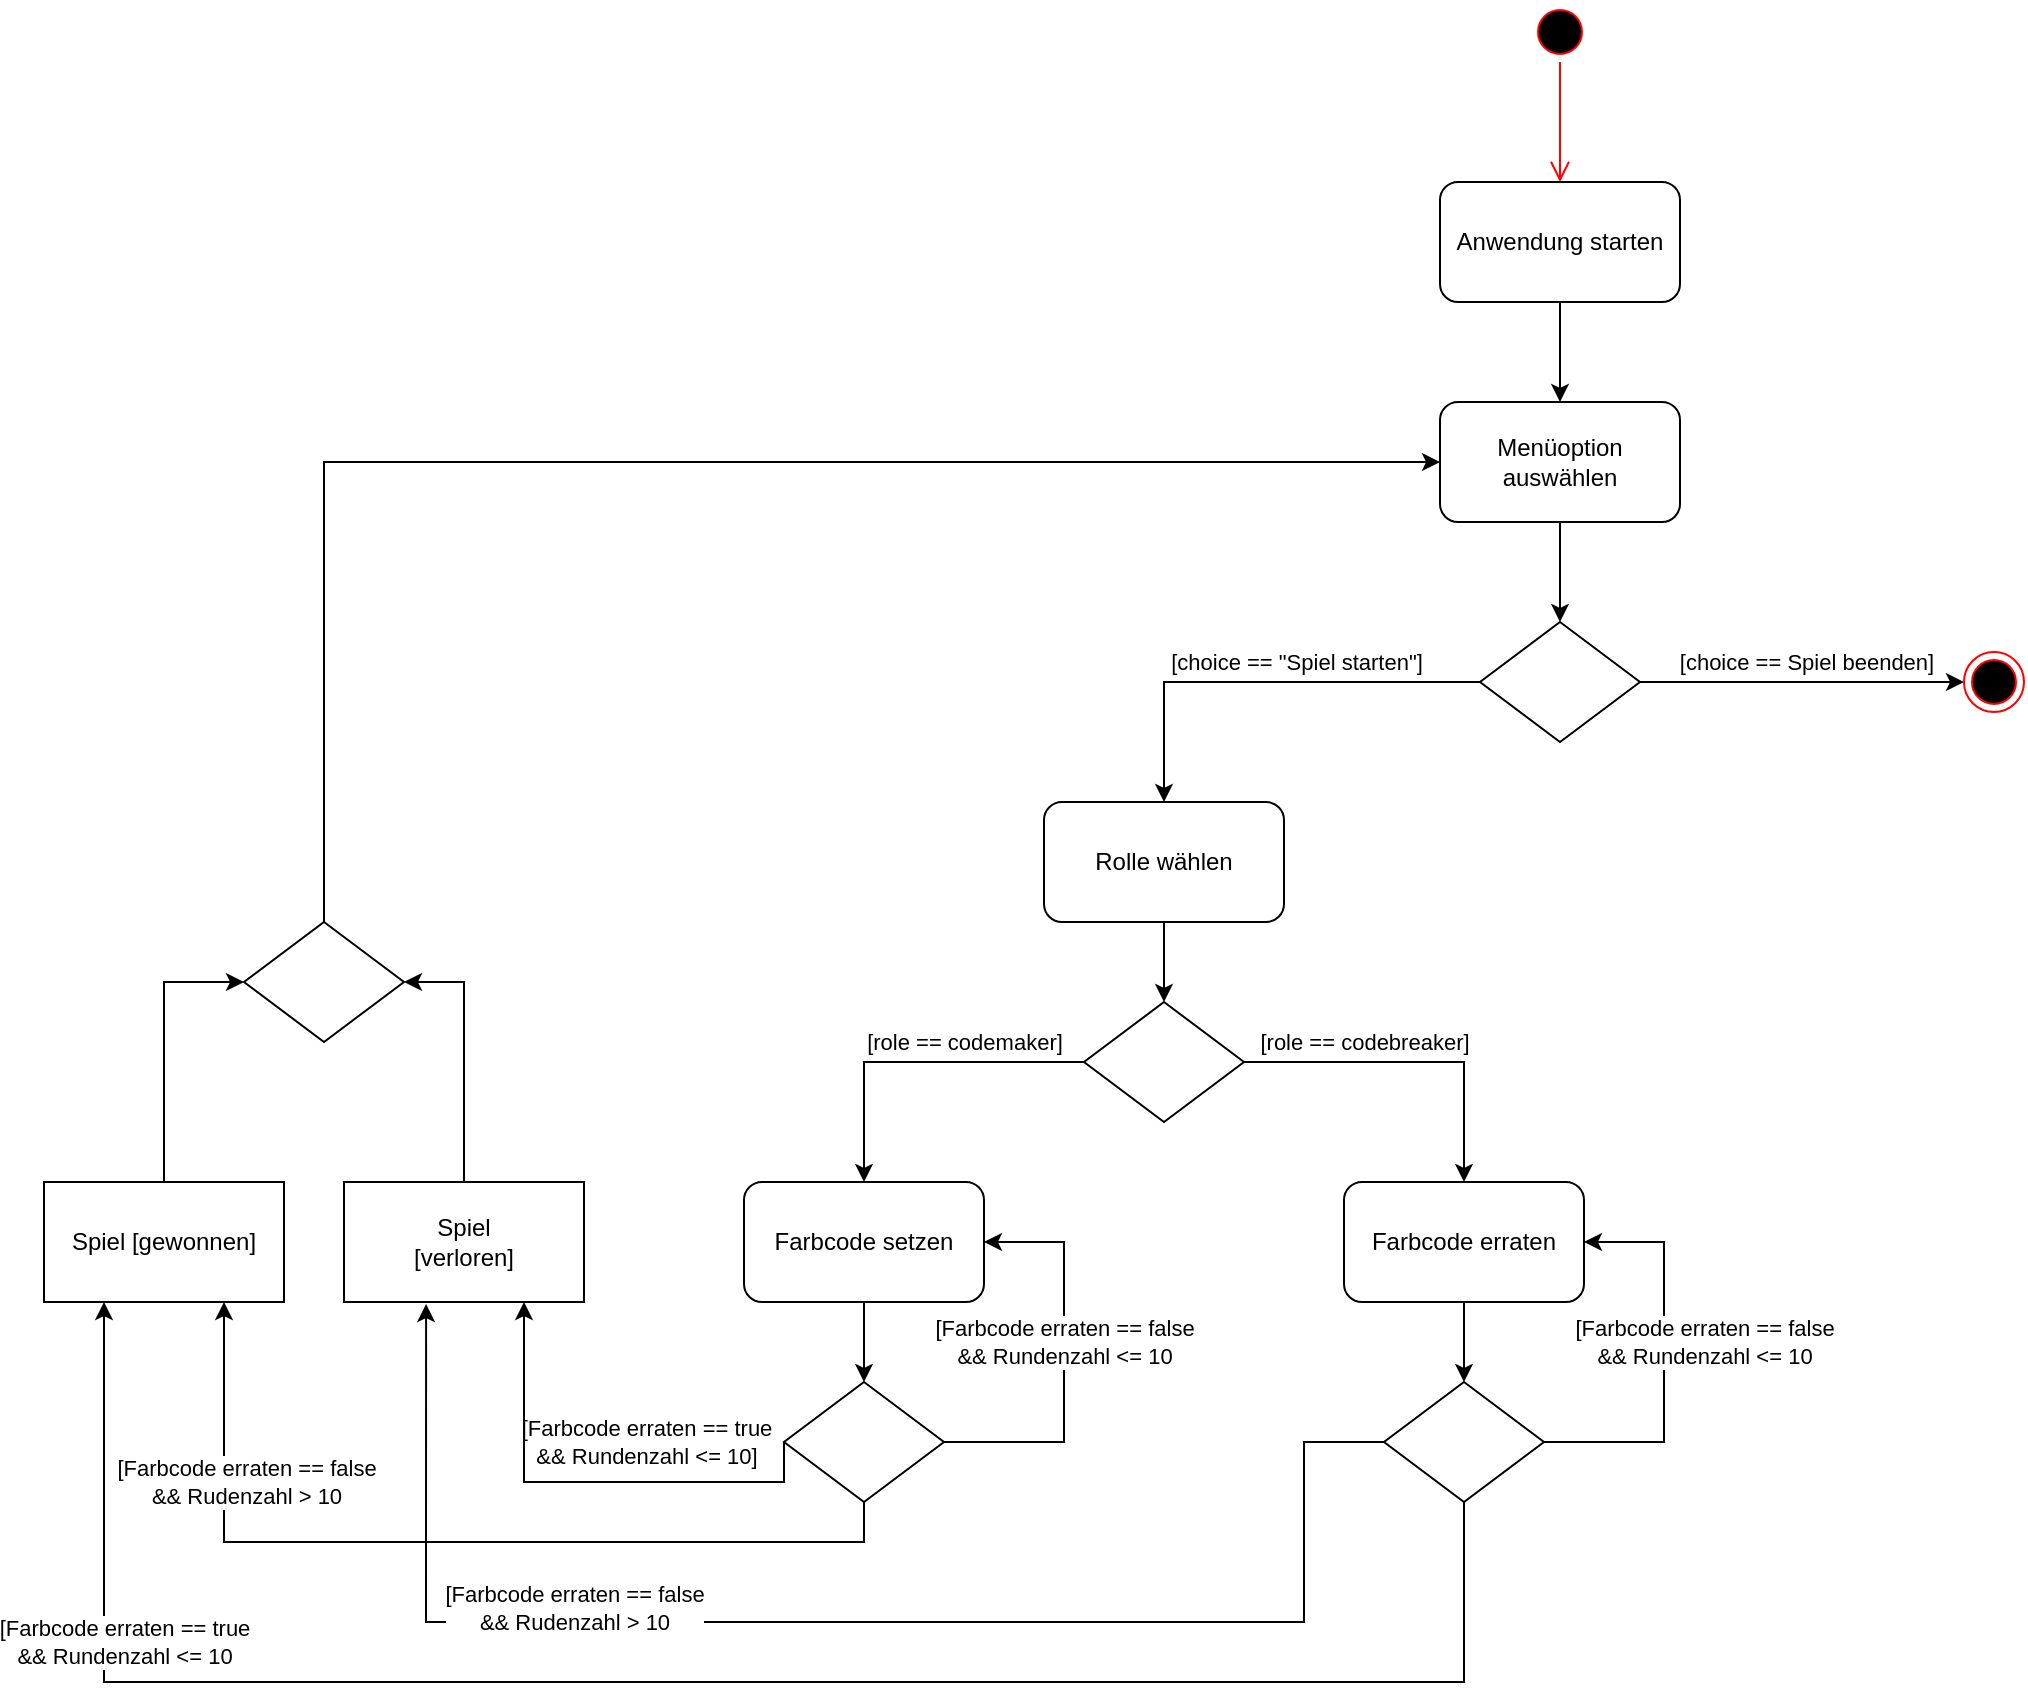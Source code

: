 <mxfile version="21.3.3" type="device">
  <diagram name="Page-1" id="C5HD7RrzjU2cgvFhT7br">
    <mxGraphModel dx="2073" dy="761" grid="1" gridSize="10" guides="1" tooltips="1" connect="1" arrows="1" fold="1" page="1" pageScale="1" pageWidth="850" pageHeight="1100" math="0" shadow="0">
      <root>
        <mxCell id="0" />
        <mxCell id="1" parent="0" />
        <mxCell id="6mnyKnMKoBdTDlpZ-iiz-47" style="edgeStyle=orthogonalEdgeStyle;rounded=0;orthogonalLoop=1;jettySize=auto;html=1;exitX=0.5;exitY=1;exitDx=0;exitDy=0;entryX=0.75;entryY=1;entryDx=0;entryDy=0;" parent="1" source="6mnyKnMKoBdTDlpZ-iiz-39" target="6mnyKnMKoBdTDlpZ-iiz-45" edge="1">
          <mxGeometry relative="1" as="geometry" />
        </mxCell>
        <mxCell id="6mnyKnMKoBdTDlpZ-iiz-49" value="&lt;div&gt;[Farbcode erraten == true&lt;/div&gt;&lt;div&gt;&amp;amp;&amp;amp; Rundenzahl &amp;lt;= 10]&lt;br&gt;&lt;/div&gt;" style="edgeLabel;html=1;align=center;verticalAlign=middle;resizable=0;points=[];" parent="6mnyKnMKoBdTDlpZ-iiz-47" vertex="1" connectable="0">
          <mxGeometry x="0.025" y="-1" relative="1" as="geometry">
            <mxPoint x="106" y="-49" as="offset" />
          </mxGeometry>
        </mxCell>
        <mxCell id="6mnyKnMKoBdTDlpZ-iiz-46" style="edgeStyle=orthogonalEdgeStyle;rounded=0;orthogonalLoop=1;jettySize=auto;html=1;exitX=0;exitY=0.5;exitDx=0;exitDy=0;entryX=0.75;entryY=1;entryDx=0;entryDy=0;" parent="1" source="6mnyKnMKoBdTDlpZ-iiz-39" target="6mnyKnMKoBdTDlpZ-iiz-44" edge="1">
          <mxGeometry relative="1" as="geometry">
            <Array as="points">
              <mxPoint x="20" y="870" />
              <mxPoint x="-110" y="870" />
            </Array>
          </mxGeometry>
        </mxCell>
        <mxCell id="6mnyKnMKoBdTDlpZ-iiz-48" value="&lt;div&gt;[Farbcode erraten == false &lt;br&gt;&lt;/div&gt;&lt;div&gt;&amp;amp;&amp;amp; Rudenzahl &amp;gt; 10&lt;br&gt;&lt;/div&gt;" style="edgeLabel;html=1;align=center;verticalAlign=middle;resizable=0;points=[];" parent="6mnyKnMKoBdTDlpZ-iiz-46" vertex="1" connectable="0">
          <mxGeometry x="-0.096" y="-2" relative="1" as="geometry">
            <mxPoint x="-181" y="2" as="offset" />
          </mxGeometry>
        </mxCell>
        <mxCell id="6mnyKnMKoBdTDlpZ-iiz-1" value="" style="ellipse;html=1;shape=startState;fillColor=#000000;strokeColor=#ff0000;" parent="1" vertex="1">
          <mxGeometry x="393" y="130" width="30" height="30" as="geometry" />
        </mxCell>
        <mxCell id="6mnyKnMKoBdTDlpZ-iiz-2" value="" style="edgeStyle=orthogonalEdgeStyle;html=1;verticalAlign=bottom;endArrow=open;endSize=8;strokeColor=#ff0000;rounded=0;entryX=0.5;entryY=0;entryDx=0;entryDy=0;" parent="1" source="6mnyKnMKoBdTDlpZ-iiz-1" target="6mnyKnMKoBdTDlpZ-iiz-4" edge="1">
          <mxGeometry relative="1" as="geometry">
            <mxPoint x="398" y="210" as="targetPoint" />
          </mxGeometry>
        </mxCell>
        <mxCell id="6mnyKnMKoBdTDlpZ-iiz-34" style="edgeStyle=orthogonalEdgeStyle;rounded=0;orthogonalLoop=1;jettySize=auto;html=1;exitX=0.5;exitY=1;exitDx=0;exitDy=0;entryX=0.5;entryY=0;entryDx=0;entryDy=0;" parent="1" source="6mnyKnMKoBdTDlpZ-iiz-4" target="6mnyKnMKoBdTDlpZ-iiz-33" edge="1">
          <mxGeometry relative="1" as="geometry" />
        </mxCell>
        <mxCell id="6mnyKnMKoBdTDlpZ-iiz-4" value="&lt;div&gt;Anwendung starten&lt;/div&gt;" style="rounded=1;whiteSpace=wrap;html=1;" parent="1" vertex="1">
          <mxGeometry x="348" y="220" width="120" height="60" as="geometry" />
        </mxCell>
        <mxCell id="6mnyKnMKoBdTDlpZ-iiz-15" style="edgeStyle=orthogonalEdgeStyle;rounded=0;orthogonalLoop=1;jettySize=auto;html=1;exitX=0;exitY=0.5;exitDx=0;exitDy=0;entryX=0.5;entryY=0;entryDx=0;entryDy=0;" parent="1" source="6mnyKnMKoBdTDlpZ-iiz-7" target="6mnyKnMKoBdTDlpZ-iiz-21" edge="1">
          <mxGeometry relative="1" as="geometry">
            <mxPoint x="210" y="420" as="targetPoint" />
          </mxGeometry>
        </mxCell>
        <mxCell id="6mnyKnMKoBdTDlpZ-iiz-36" value="[choice == &quot;Spiel starten&quot;]" style="edgeLabel;html=1;align=center;verticalAlign=middle;resizable=0;points=[];" parent="6mnyKnMKoBdTDlpZ-iiz-15" vertex="1" connectable="0">
          <mxGeometry x="-0.395" relative="1" as="geometry">
            <mxPoint x="-26" y="-10" as="offset" />
          </mxGeometry>
        </mxCell>
        <mxCell id="6mnyKnMKoBdTDlpZ-iiz-17" style="edgeStyle=orthogonalEdgeStyle;rounded=0;orthogonalLoop=1;jettySize=auto;html=1;exitX=1;exitY=0.5;exitDx=0;exitDy=0;entryX=0;entryY=0.5;entryDx=0;entryDy=0;" parent="1" source="6mnyKnMKoBdTDlpZ-iiz-7" target="6mnyKnMKoBdTDlpZ-iiz-12" edge="1">
          <mxGeometry relative="1" as="geometry">
            <mxPoint x="613" y="520" as="targetPoint" />
          </mxGeometry>
        </mxCell>
        <mxCell id="6mnyKnMKoBdTDlpZ-iiz-37" value="[choice == Spiel beenden]" style="edgeLabel;html=1;align=center;verticalAlign=middle;resizable=0;points=[];" parent="6mnyKnMKoBdTDlpZ-iiz-17" vertex="1" connectable="0">
          <mxGeometry x="-0.535" y="1" relative="1" as="geometry">
            <mxPoint x="45" y="-9" as="offset" />
          </mxGeometry>
        </mxCell>
        <mxCell id="6mnyKnMKoBdTDlpZ-iiz-7" value="" style="rhombus;whiteSpace=wrap;html=1;" parent="1" vertex="1">
          <mxGeometry x="368" y="440" width="80" height="60" as="geometry" />
        </mxCell>
        <mxCell id="6mnyKnMKoBdTDlpZ-iiz-12" value="" style="ellipse;html=1;shape=endState;fillColor=#000000;strokeColor=#ff0000;" parent="1" vertex="1">
          <mxGeometry x="610" y="455" width="30" height="30" as="geometry" />
        </mxCell>
        <mxCell id="6mnyKnMKoBdTDlpZ-iiz-24" style="edgeStyle=orthogonalEdgeStyle;rounded=0;orthogonalLoop=1;jettySize=auto;html=1;exitX=0.5;exitY=1;exitDx=0;exitDy=0;entryX=0.5;entryY=0;entryDx=0;entryDy=0;" parent="1" source="6mnyKnMKoBdTDlpZ-iiz-21" target="6mnyKnMKoBdTDlpZ-iiz-23" edge="1">
          <mxGeometry relative="1" as="geometry" />
        </mxCell>
        <mxCell id="6mnyKnMKoBdTDlpZ-iiz-21" value="&lt;div&gt;Rolle wählen&lt;/div&gt;" style="rounded=1;whiteSpace=wrap;html=1;" parent="1" vertex="1">
          <mxGeometry x="150" y="530" width="120" height="60" as="geometry" />
        </mxCell>
        <mxCell id="6mnyKnMKoBdTDlpZ-iiz-29" style="edgeStyle=orthogonalEdgeStyle;rounded=0;orthogonalLoop=1;jettySize=auto;html=1;exitX=0;exitY=0.5;exitDx=0;exitDy=0;entryX=0.5;entryY=0;entryDx=0;entryDy=0;" parent="1" source="6mnyKnMKoBdTDlpZ-iiz-23" target="6mnyKnMKoBdTDlpZ-iiz-25" edge="1">
          <mxGeometry relative="1" as="geometry" />
        </mxCell>
        <mxCell id="6mnyKnMKoBdTDlpZ-iiz-31" value="[role == codemaker]" style="edgeLabel;html=1;align=center;verticalAlign=middle;resizable=0;points=[];" parent="6mnyKnMKoBdTDlpZ-iiz-29" vertex="1" connectable="0">
          <mxGeometry x="-0.091" y="3" relative="1" as="geometry">
            <mxPoint x="17" y="-13" as="offset" />
          </mxGeometry>
        </mxCell>
        <mxCell id="6mnyKnMKoBdTDlpZ-iiz-30" style="edgeStyle=orthogonalEdgeStyle;rounded=0;orthogonalLoop=1;jettySize=auto;html=1;exitX=1;exitY=0.5;exitDx=0;exitDy=0;" parent="1" source="6mnyKnMKoBdTDlpZ-iiz-23" target="6mnyKnMKoBdTDlpZ-iiz-26" edge="1">
          <mxGeometry relative="1" as="geometry" />
        </mxCell>
        <mxCell id="6mnyKnMKoBdTDlpZ-iiz-32" value="&lt;div&gt;[role == codebreaker]&lt;/div&gt;" style="edgeLabel;html=1;align=center;verticalAlign=middle;resizable=0;points=[];" parent="6mnyKnMKoBdTDlpZ-iiz-30" vertex="1" connectable="0">
          <mxGeometry x="0.091" y="-1" relative="1" as="geometry">
            <mxPoint x="-33" y="-11" as="offset" />
          </mxGeometry>
        </mxCell>
        <mxCell id="6mnyKnMKoBdTDlpZ-iiz-23" value="" style="rhombus;whiteSpace=wrap;html=1;" parent="1" vertex="1">
          <mxGeometry x="170" y="630" width="80" height="60" as="geometry" />
        </mxCell>
        <mxCell id="6mnyKnMKoBdTDlpZ-iiz-40" style="edgeStyle=orthogonalEdgeStyle;rounded=0;orthogonalLoop=1;jettySize=auto;html=1;exitX=0.5;exitY=1;exitDx=0;exitDy=0;entryX=0.5;entryY=0;entryDx=0;entryDy=0;" parent="1" source="6mnyKnMKoBdTDlpZ-iiz-25" target="6mnyKnMKoBdTDlpZ-iiz-39" edge="1">
          <mxGeometry relative="1" as="geometry" />
        </mxCell>
        <mxCell id="6mnyKnMKoBdTDlpZ-iiz-25" value="Farbcode setzen" style="rounded=1;whiteSpace=wrap;html=1;" parent="1" vertex="1">
          <mxGeometry y="720" width="120" height="60" as="geometry" />
        </mxCell>
        <mxCell id="6mnyKnMKoBdTDlpZ-iiz-59" style="edgeStyle=orthogonalEdgeStyle;rounded=0;orthogonalLoop=1;jettySize=auto;html=1;exitX=0.5;exitY=1;exitDx=0;exitDy=0;entryX=0.5;entryY=0;entryDx=0;entryDy=0;" parent="1" source="6mnyKnMKoBdTDlpZ-iiz-26" target="6mnyKnMKoBdTDlpZ-iiz-58" edge="1">
          <mxGeometry relative="1" as="geometry" />
        </mxCell>
        <mxCell id="6mnyKnMKoBdTDlpZ-iiz-26" value="Farbcode erraten" style="rounded=1;whiteSpace=wrap;html=1;" parent="1" vertex="1">
          <mxGeometry x="300" y="720" width="120" height="60" as="geometry" />
        </mxCell>
        <mxCell id="6mnyKnMKoBdTDlpZ-iiz-35" style="edgeStyle=orthogonalEdgeStyle;rounded=0;orthogonalLoop=1;jettySize=auto;html=1;exitX=0.5;exitY=1;exitDx=0;exitDy=0;" parent="1" source="6mnyKnMKoBdTDlpZ-iiz-33" target="6mnyKnMKoBdTDlpZ-iiz-7" edge="1">
          <mxGeometry relative="1" as="geometry" />
        </mxCell>
        <mxCell id="6mnyKnMKoBdTDlpZ-iiz-33" value="Menüoption auswählen" style="rounded=1;whiteSpace=wrap;html=1;" parent="1" vertex="1">
          <mxGeometry x="348" y="330" width="120" height="60" as="geometry" />
        </mxCell>
        <mxCell id="6mnyKnMKoBdTDlpZ-iiz-41" style="edgeStyle=orthogonalEdgeStyle;rounded=0;orthogonalLoop=1;jettySize=auto;html=1;exitX=1;exitY=0.5;exitDx=0;exitDy=0;entryX=1;entryY=0.5;entryDx=0;entryDy=0;" parent="1" source="6mnyKnMKoBdTDlpZ-iiz-39" target="6mnyKnMKoBdTDlpZ-iiz-25" edge="1">
          <mxGeometry relative="1" as="geometry">
            <Array as="points">
              <mxPoint x="160" y="850" />
              <mxPoint x="160" y="750" />
            </Array>
          </mxGeometry>
        </mxCell>
        <mxCell id="6mnyKnMKoBdTDlpZ-iiz-42" value="&lt;div&gt;[Farbcode erraten == false &lt;br&gt;&lt;/div&gt;&lt;div&gt;&amp;amp;&amp;amp; Rundenzahl &amp;lt;= 10&lt;/div&gt;" style="edgeLabel;html=1;align=center;verticalAlign=middle;resizable=0;points=[];" parent="6mnyKnMKoBdTDlpZ-iiz-41" vertex="1" connectable="0">
          <mxGeometry x="0.36" relative="1" as="geometry">
            <mxPoint y="26" as="offset" />
          </mxGeometry>
        </mxCell>
        <mxCell id="6mnyKnMKoBdTDlpZ-iiz-39" value="" style="rhombus;whiteSpace=wrap;html=1;" parent="1" vertex="1">
          <mxGeometry x="20" y="820" width="80" height="60" as="geometry" />
        </mxCell>
        <mxCell id="6mnyKnMKoBdTDlpZ-iiz-55" style="edgeStyle=orthogonalEdgeStyle;rounded=0;orthogonalLoop=1;jettySize=auto;html=1;exitX=0.5;exitY=0;exitDx=0;exitDy=0;entryX=1;entryY=0.5;entryDx=0;entryDy=0;" parent="1" source="6mnyKnMKoBdTDlpZ-iiz-44" target="6mnyKnMKoBdTDlpZ-iiz-54" edge="1">
          <mxGeometry relative="1" as="geometry" />
        </mxCell>
        <mxCell id="6mnyKnMKoBdTDlpZ-iiz-44" value="&lt;div&gt;Spiel&lt;/div&gt;&lt;div&gt;[verloren]&lt;br&gt;&lt;/div&gt;" style="rounded=0;whiteSpace=wrap;html=1;" parent="1" vertex="1">
          <mxGeometry x="-200" y="720" width="120" height="60" as="geometry" />
        </mxCell>
        <mxCell id="6mnyKnMKoBdTDlpZ-iiz-56" style="edgeStyle=orthogonalEdgeStyle;rounded=0;orthogonalLoop=1;jettySize=auto;html=1;exitX=0.5;exitY=0;exitDx=0;exitDy=0;entryX=0;entryY=0.5;entryDx=0;entryDy=0;" parent="1" source="6mnyKnMKoBdTDlpZ-iiz-45" target="6mnyKnMKoBdTDlpZ-iiz-54" edge="1">
          <mxGeometry relative="1" as="geometry" />
        </mxCell>
        <mxCell id="6mnyKnMKoBdTDlpZ-iiz-45" value="Spiel [gewonnen]" style="rounded=0;whiteSpace=wrap;html=1;" parent="1" vertex="1">
          <mxGeometry x="-350" y="720" width="120" height="60" as="geometry" />
        </mxCell>
        <mxCell id="6mnyKnMKoBdTDlpZ-iiz-57" style="edgeStyle=orthogonalEdgeStyle;rounded=0;orthogonalLoop=1;jettySize=auto;html=1;exitX=0.5;exitY=0;exitDx=0;exitDy=0;entryX=0;entryY=0.5;entryDx=0;entryDy=0;" parent="1" source="6mnyKnMKoBdTDlpZ-iiz-54" target="6mnyKnMKoBdTDlpZ-iiz-33" edge="1">
          <mxGeometry relative="1" as="geometry" />
        </mxCell>
        <mxCell id="6mnyKnMKoBdTDlpZ-iiz-54" value="" style="rhombus;whiteSpace=wrap;html=1;" parent="1" vertex="1">
          <mxGeometry x="-250" y="590" width="80" height="60" as="geometry" />
        </mxCell>
        <mxCell id="6mnyKnMKoBdTDlpZ-iiz-60" style="edgeStyle=orthogonalEdgeStyle;rounded=0;orthogonalLoop=1;jettySize=auto;html=1;exitX=1;exitY=0.5;exitDx=0;exitDy=0;entryX=1;entryY=0.5;entryDx=0;entryDy=0;" parent="1" source="6mnyKnMKoBdTDlpZ-iiz-58" target="6mnyKnMKoBdTDlpZ-iiz-26" edge="1">
          <mxGeometry relative="1" as="geometry">
            <Array as="points">
              <mxPoint x="460" y="850" />
              <mxPoint x="460" y="750" />
            </Array>
          </mxGeometry>
        </mxCell>
        <mxCell id="6mnyKnMKoBdTDlpZ-iiz-65" style="edgeStyle=orthogonalEdgeStyle;rounded=0;orthogonalLoop=1;jettySize=auto;html=1;exitX=0.5;exitY=1;exitDx=0;exitDy=0;entryX=0.25;entryY=1;entryDx=0;entryDy=0;" parent="1" source="6mnyKnMKoBdTDlpZ-iiz-58" target="6mnyKnMKoBdTDlpZ-iiz-45" edge="1">
          <mxGeometry relative="1" as="geometry">
            <Array as="points">
              <mxPoint x="360" y="970" />
              <mxPoint x="-320" y="970" />
            </Array>
          </mxGeometry>
        </mxCell>
        <mxCell id="6mnyKnMKoBdTDlpZ-iiz-67" style="edgeStyle=orthogonalEdgeStyle;rounded=0;orthogonalLoop=1;jettySize=auto;html=1;exitX=0;exitY=0.5;exitDx=0;exitDy=0;entryX=0.342;entryY=1.017;entryDx=0;entryDy=0;entryPerimeter=0;" parent="1" source="6mnyKnMKoBdTDlpZ-iiz-58" target="6mnyKnMKoBdTDlpZ-iiz-44" edge="1">
          <mxGeometry relative="1" as="geometry">
            <Array as="points">
              <mxPoint x="280" y="850" />
              <mxPoint x="280" y="940" />
              <mxPoint x="-159" y="940" />
            </Array>
          </mxGeometry>
        </mxCell>
        <mxCell id="6mnyKnMKoBdTDlpZ-iiz-58" value="" style="rhombus;whiteSpace=wrap;html=1;" parent="1" vertex="1">
          <mxGeometry x="320" y="820" width="80" height="60" as="geometry" />
        </mxCell>
        <mxCell id="6mnyKnMKoBdTDlpZ-iiz-61" value="&lt;div&gt;[Farbcode erraten == false &lt;br&gt;&lt;/div&gt;&lt;div&gt;&amp;amp;&amp;amp; Rundenzahl &amp;lt;= 10&lt;/div&gt;" style="edgeLabel;html=1;align=center;verticalAlign=middle;resizable=0;points=[];" parent="1" vertex="1" connectable="0">
          <mxGeometry x="480" y="800" as="geometry" />
        </mxCell>
        <mxCell id="6mnyKnMKoBdTDlpZ-iiz-66" value="&lt;div&gt;[Farbcode erraten == false &lt;br&gt;&lt;/div&gt;&lt;div&gt;&amp;amp;&amp;amp; Rudenzahl &amp;gt; 10&lt;br&gt;&lt;/div&gt;" style="edgeLabel;html=1;align=center;verticalAlign=middle;resizable=0;points=[];" parent="1" vertex="1" connectable="0">
          <mxGeometry x="-130" y="930" as="geometry">
            <mxPoint x="45" y="3" as="offset" />
          </mxGeometry>
        </mxCell>
        <mxCell id="6mnyKnMKoBdTDlpZ-iiz-69" value="&lt;div&gt;[Farbcode erraten == true &lt;br&gt;&lt;/div&gt;&lt;div&gt;&amp;amp;&amp;amp; Rundenzahl &amp;lt;= 10&lt;/div&gt;" style="edgeLabel;html=1;align=center;verticalAlign=middle;resizable=0;points=[];" parent="1" vertex="1" connectable="0">
          <mxGeometry x="-310" y="950" as="geometry" />
        </mxCell>
      </root>
    </mxGraphModel>
  </diagram>
</mxfile>
